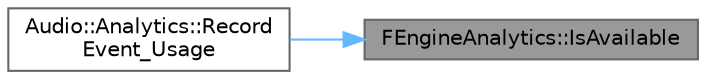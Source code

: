 digraph "FEngineAnalytics::IsAvailable"
{
 // INTERACTIVE_SVG=YES
 // LATEX_PDF_SIZE
  bgcolor="transparent";
  edge [fontname=Helvetica,fontsize=10,labelfontname=Helvetica,labelfontsize=10];
  node [fontname=Helvetica,fontsize=10,shape=box,height=0.2,width=0.4];
  rankdir="RL";
  Node1 [id="Node000001",label="FEngineAnalytics::IsAvailable",height=0.2,width=0.4,color="gray40", fillcolor="grey60", style="filled", fontcolor="black",tooltip="Helper function to determine if the provider is valid."];
  Node1 -> Node2 [id="edge1_Node000001_Node000002",dir="back",color="steelblue1",style="solid",tooltip=" "];
  Node2 [id="Node000002",label="Audio::Analytics::Record\lEvent_Usage",height=0.2,width=0.4,color="grey40", fillcolor="white", style="filled",URL="$d5/d97/namespaceAudio_1_1Analytics.html#a4b96539032a610290afd284499d115eb",tooltip=" "];
}
